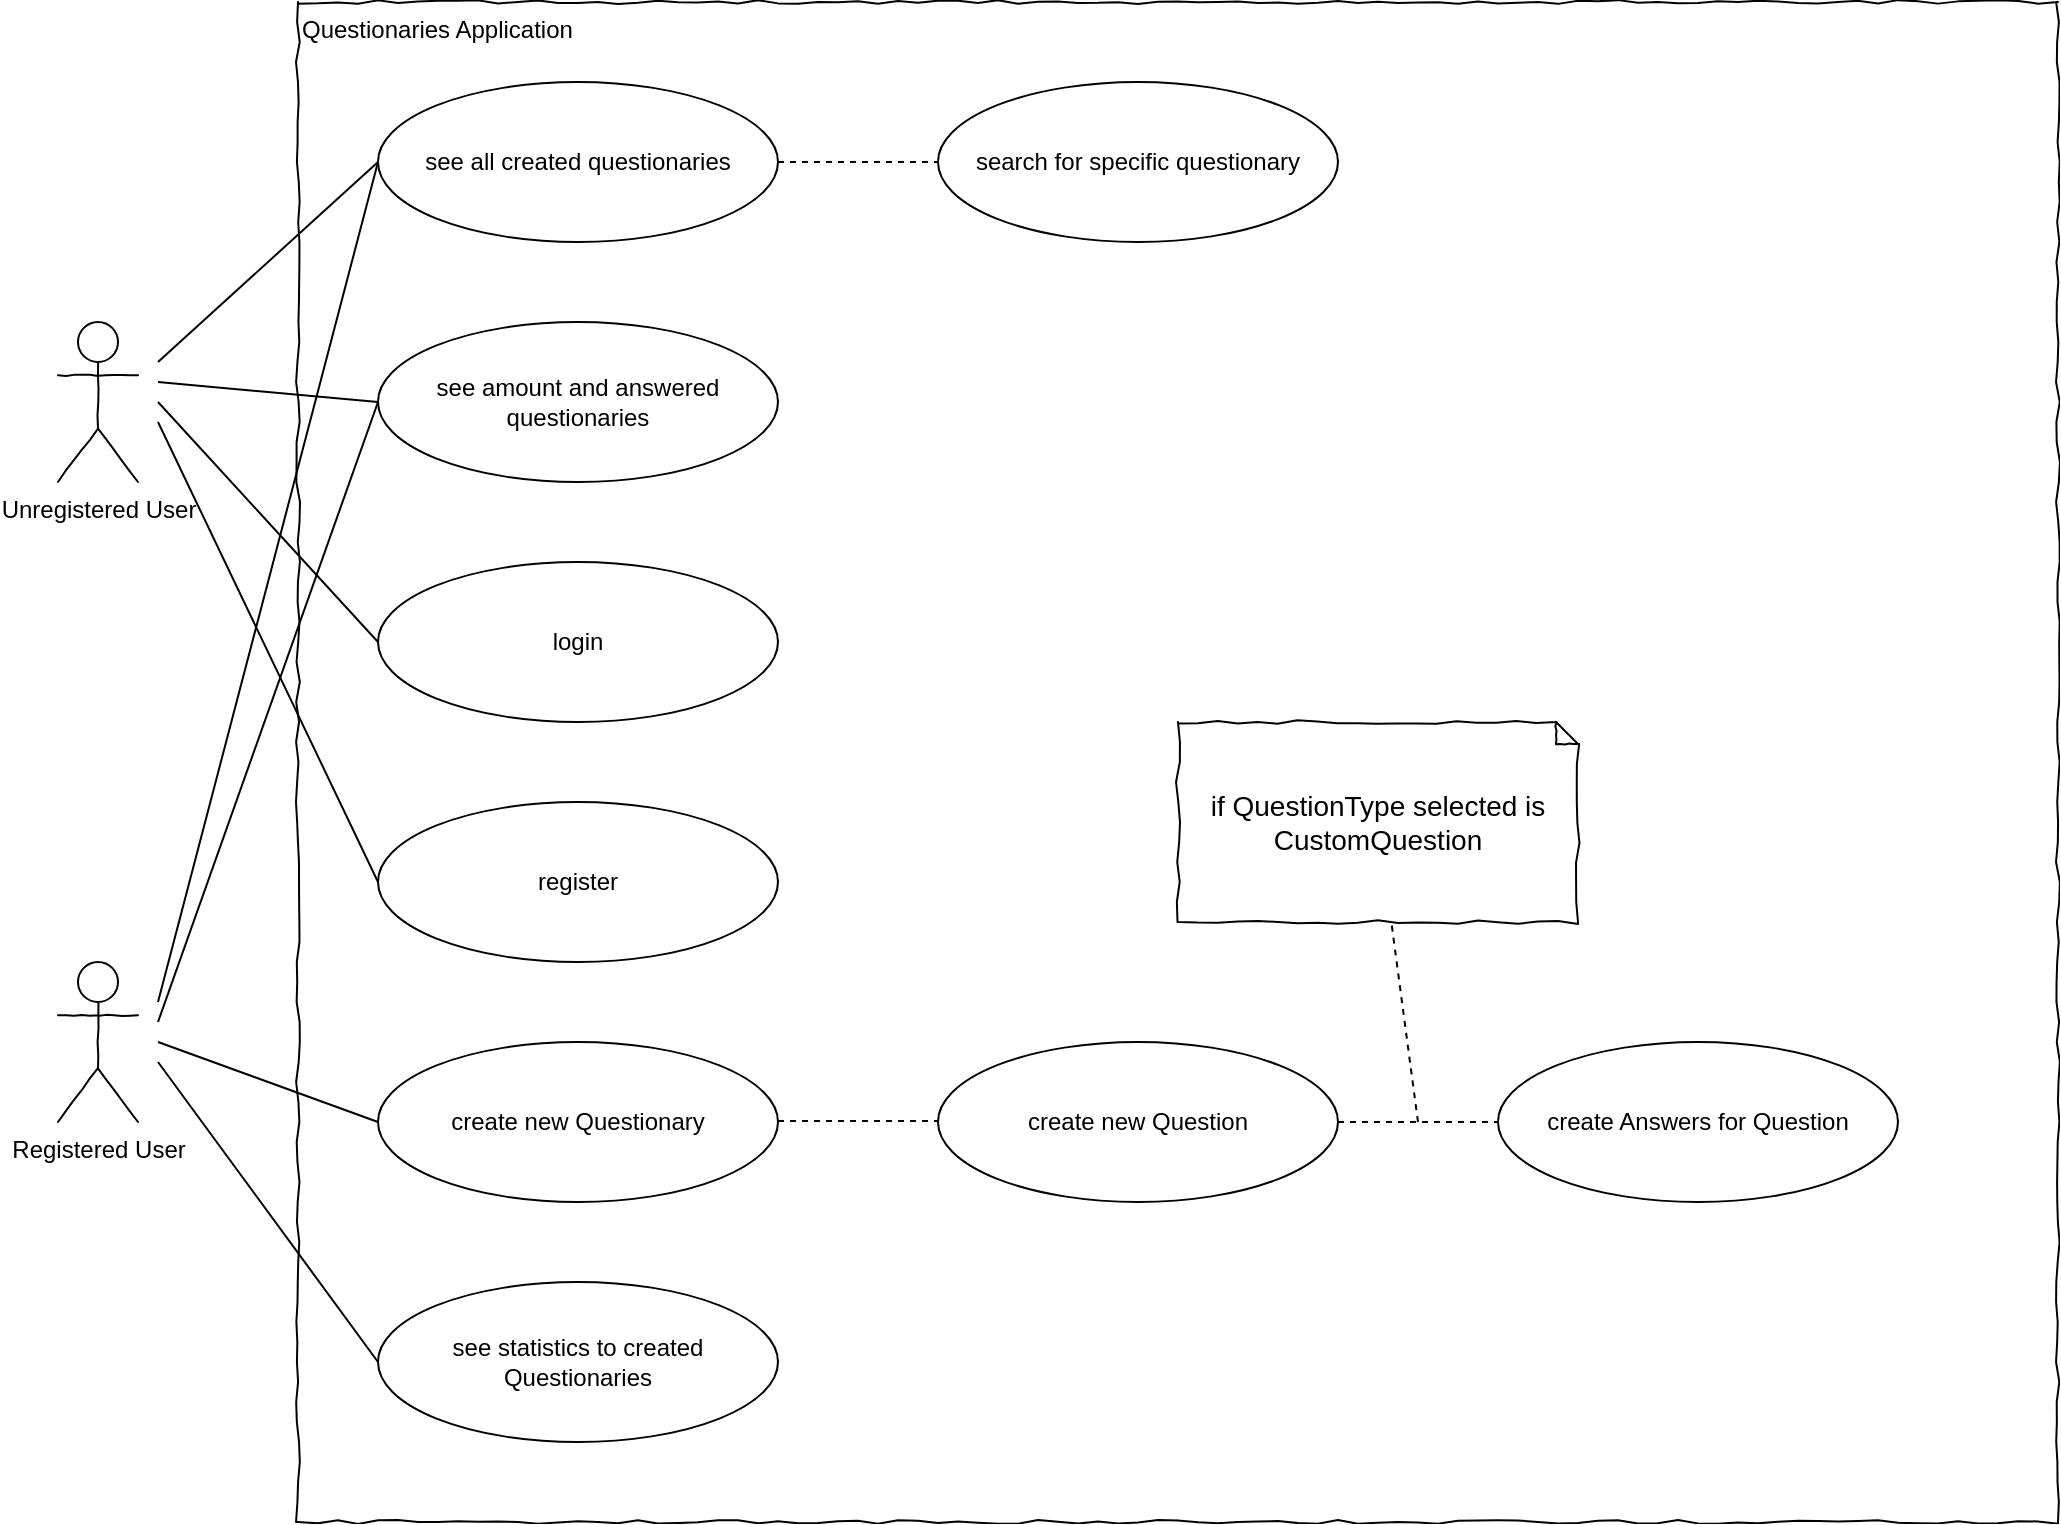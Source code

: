 <mxfile version="14.1.8" type="device"><diagram id="uZVHozAbzrU1PTIiur6N" name="Page-1"><mxGraphModel dx="1086" dy="806" grid="1" gridSize="10" guides="1" tooltips="1" connect="1" arrows="1" fold="1" page="1" pageScale="1" pageWidth="2400" pageHeight="2400" math="0" shadow="0"><root><mxCell id="0"/><mxCell id="1" parent="0"/><mxCell id="t6NZQ3KNP3CeQQLLif3F-1" value="Unregistered User" style="shape=umlActor;verticalLabelPosition=bottom;labelBackgroundColor=#ffffff;verticalAlign=top;html=1;rounded=1;shadow=0;comic=1;strokeWidth=1;comic=1" vertex="1" parent="1"><mxGeometry x="40" y="200" width="40" height="80" as="geometry"/></mxCell><mxCell id="t6NZQ3KNP3CeQQLLif3F-2" value="Registered User" style="shape=umlActor;verticalLabelPosition=bottom;labelBackgroundColor=#ffffff;verticalAlign=top;html=1;rounded=1;shadow=0;comic=1;strokeWidth=1;comic=1" vertex="1" parent="1"><mxGeometry x="40" y="520" width="40" height="80" as="geometry"/></mxCell><mxCell id="t6NZQ3KNP3CeQQLLif3F-4" value="&lt;div style=&quot;text-align: left&quot;&gt;&lt;span&gt;Questionaries Application&lt;/span&gt;&lt;/div&gt;&lt;div style=&quot;text-align: left&quot;&gt;&lt;span&gt;&lt;br&gt;&lt;/span&gt;&lt;/div&gt;" style="rounded=0;whiteSpace=wrap;html=1;shadow=0;glass=0;comic=1;strokeColor=#000000;labelPosition=center;verticalLabelPosition=middle;align=left;verticalAlign=top;absoluteArcSize=1;arcSize=50;" vertex="1" parent="1"><mxGeometry x="160" y="40" width="880" height="760" as="geometry"/></mxCell><mxCell id="t6NZQ3KNP3CeQQLLif3F-6" value="see all created questionaries" style="ellipse;whiteSpace=wrap;html=1;rounded=1;shadow=0;strokeWidth=1;comic=1;" vertex="1" parent="1"><mxGeometry x="200" y="80" width="200" height="80" as="geometry"/></mxCell><mxCell id="t6NZQ3KNP3CeQQLLif3F-7" value="search for specific questionary" style="ellipse;whiteSpace=wrap;html=1;rounded=1;shadow=0;strokeWidth=1;comic=1;" vertex="1" parent="1"><mxGeometry x="480" y="80" width="200" height="80" as="geometry"/></mxCell><mxCell id="t6NZQ3KNP3CeQQLLif3F-8" value="see amount and answered questionaries" style="ellipse;whiteSpace=wrap;html=1;rounded=1;shadow=0;strokeWidth=1;comic=1;" vertex="1" parent="1"><mxGeometry x="200" y="200" width="200" height="80" as="geometry"/></mxCell><mxCell id="t6NZQ3KNP3CeQQLLif3F-9" value="login" style="ellipse;whiteSpace=wrap;html=1;rounded=1;shadow=0;strokeWidth=1;comic=1;" vertex="1" parent="1"><mxGeometry x="200" y="320" width="200" height="80" as="geometry"/></mxCell><mxCell id="t6NZQ3KNP3CeQQLLif3F-10" value="register" style="ellipse;whiteSpace=wrap;html=1;rounded=1;shadow=0;strokeWidth=1;comic=1;" vertex="1" parent="1"><mxGeometry x="200" y="440" width="200" height="80" as="geometry"/></mxCell><mxCell id="t6NZQ3KNP3CeQQLLif3F-11" value="" style="endArrow=none;html=1;entryX=0;entryY=0.5;entryDx=0;entryDy=0;" edge="1" parent="1" target="t6NZQ3KNP3CeQQLLif3F-6"><mxGeometry width="50" height="50" relative="1" as="geometry"><mxPoint x="90" y="220" as="sourcePoint"/><mxPoint x="150" y="100" as="targetPoint"/></mxGeometry></mxCell><mxCell id="t6NZQ3KNP3CeQQLLif3F-13" value="" style="endArrow=none;html=1;entryX=0;entryY=0.5;entryDx=0;entryDy=0;" edge="1" parent="1" target="t6NZQ3KNP3CeQQLLif3F-8"><mxGeometry width="50" height="50" relative="1" as="geometry"><mxPoint x="90" y="230" as="sourcePoint"/><mxPoint x="150" y="110" as="targetPoint"/></mxGeometry></mxCell><mxCell id="t6NZQ3KNP3CeQQLLif3F-14" value="" style="endArrow=none;html=1;entryX=0;entryY=0.5;entryDx=0;entryDy=0;" edge="1" parent="1" target="t6NZQ3KNP3CeQQLLif3F-10"><mxGeometry width="50" height="50" relative="1" as="geometry"><mxPoint x="90" y="250" as="sourcePoint"/><mxPoint x="150" y="130" as="targetPoint"/></mxGeometry></mxCell><mxCell id="t6NZQ3KNP3CeQQLLif3F-15" value="" style="endArrow=none;html=1;entryX=0;entryY=0.5;entryDx=0;entryDy=0;" edge="1" parent="1" target="t6NZQ3KNP3CeQQLLif3F-9"><mxGeometry width="50" height="50" relative="1" as="geometry"><mxPoint x="90" y="240" as="sourcePoint"/><mxPoint x="150" y="120" as="targetPoint"/></mxGeometry></mxCell><mxCell id="t6NZQ3KNP3CeQQLLif3F-16" value="" style="endArrow=none;html=1;exitX=1;exitY=0.5;exitDx=0;exitDy=0;dashed=1;" edge="1" parent="1" source="t6NZQ3KNP3CeQQLLif3F-6" target="t6NZQ3KNP3CeQQLLif3F-7"><mxGeometry width="50" height="50" relative="1" as="geometry"><mxPoint x="130" y="150" as="sourcePoint"/><mxPoint x="190" y="140" as="targetPoint"/></mxGeometry></mxCell><mxCell id="t6NZQ3KNP3CeQQLLif3F-17" value="create new Questionary" style="ellipse;whiteSpace=wrap;html=1;rounded=1;shadow=0;strokeWidth=1;comic=1;" vertex="1" parent="1"><mxGeometry x="200" y="560" width="200" height="80" as="geometry"/></mxCell><mxCell id="t6NZQ3KNP3CeQQLLif3F-18" value="see statistics to created Questionaries" style="ellipse;whiteSpace=wrap;html=1;rounded=1;shadow=0;strokeWidth=1;comic=1;" vertex="1" parent="1"><mxGeometry x="200" y="680" width="200" height="80" as="geometry"/></mxCell><mxCell id="t6NZQ3KNP3CeQQLLif3F-19" value="" style="endArrow=none;html=1;entryX=0;entryY=0.5;entryDx=0;entryDy=0;" edge="1" parent="1" target="t6NZQ3KNP3CeQQLLif3F-6"><mxGeometry width="50" height="50" relative="1" as="geometry"><mxPoint x="90" y="540" as="sourcePoint"/><mxPoint x="200" y="440" as="targetPoint"/></mxGeometry></mxCell><mxCell id="t6NZQ3KNP3CeQQLLif3F-20" value="" style="endArrow=none;html=1;entryX=0;entryY=0.5;entryDx=0;entryDy=0;" edge="1" parent="1" target="t6NZQ3KNP3CeQQLLif3F-8"><mxGeometry width="50" height="50" relative="1" as="geometry"><mxPoint x="90" y="550" as="sourcePoint"/><mxPoint x="200" y="450" as="targetPoint"/></mxGeometry></mxCell><mxCell id="t6NZQ3KNP3CeQQLLif3F-21" value="" style="endArrow=none;html=1;entryX=0;entryY=0.5;entryDx=0;entryDy=0;" edge="1" parent="1" target="t6NZQ3KNP3CeQQLLif3F-17"><mxGeometry width="50" height="50" relative="1" as="geometry"><mxPoint x="90" y="560" as="sourcePoint"/><mxPoint x="200" y="460" as="targetPoint"/></mxGeometry></mxCell><mxCell id="t6NZQ3KNP3CeQQLLif3F-22" value="" style="endArrow=none;html=1;entryX=0;entryY=0.5;entryDx=0;entryDy=0;" edge="1" parent="1" target="t6NZQ3KNP3CeQQLLif3F-18"><mxGeometry width="50" height="50" relative="1" as="geometry"><mxPoint x="90" y="570" as="sourcePoint"/><mxPoint x="200" y="470" as="targetPoint"/></mxGeometry></mxCell><mxCell id="t6NZQ3KNP3CeQQLLif3F-23" value="create new Question" style="ellipse;whiteSpace=wrap;html=1;rounded=1;shadow=0;strokeWidth=1;comic=1;" vertex="1" parent="1"><mxGeometry x="480" y="560" width="200" height="80" as="geometry"/></mxCell><mxCell id="t6NZQ3KNP3CeQQLLif3F-24" value="create Answers for Question" style="ellipse;whiteSpace=wrap;html=1;rounded=1;shadow=0;strokeWidth=1;comic=1;" vertex="1" parent="1"><mxGeometry x="760" y="560" width="200" height="80" as="geometry"/></mxCell><mxCell id="t6NZQ3KNP3CeQQLLif3F-25" value="" style="endArrow=none;html=1;exitX=1;exitY=0.5;exitDx=0;exitDy=0;dashed=1;" edge="1" parent="1"><mxGeometry width="50" height="50" relative="1" as="geometry"><mxPoint x="400" y="599.5" as="sourcePoint"/><mxPoint x="480" y="599.5" as="targetPoint"/></mxGeometry></mxCell><mxCell id="t6NZQ3KNP3CeQQLLif3F-26" value="" style="endArrow=none;html=1;dashed=1;entryX=0;entryY=0.5;entryDx=0;entryDy=0;exitX=1;exitY=0.5;exitDx=0;exitDy=0;" edge="1" parent="1" source="t6NZQ3KNP3CeQQLLif3F-23" target="t6NZQ3KNP3CeQQLLif3F-24"><mxGeometry width="50" height="50" relative="1" as="geometry"><mxPoint x="690" y="600" as="sourcePoint"/><mxPoint x="770" y="600" as="targetPoint"/><Array as="points"><mxPoint x="720" y="600"/></Array></mxGeometry></mxCell><mxCell id="t6NZQ3KNP3CeQQLLif3F-28" value="if QuestionType selected is CustomQuestion" style="shape=note;strokeWidth=1;fontSize=14;size=11;whiteSpace=wrap;html=1;rounded=0;shadow=0;comic=1;fillColor=#FFFFFF;" vertex="1" parent="1"><mxGeometry x="600" y="400" width="200" height="100" as="geometry"/></mxCell><mxCell id="t6NZQ3KNP3CeQQLLif3F-29" value="" style="endArrow=none;dashed=1;html=1;" edge="1" target="t6NZQ3KNP3CeQQLLif3F-28" parent="1"><mxGeometry width="50" height="50" relative="1" as="geometry"><mxPoint x="720" y="600" as="sourcePoint"/><mxPoint x="590" y="550" as="targetPoint"/></mxGeometry></mxCell></root></mxGraphModel></diagram></mxfile>